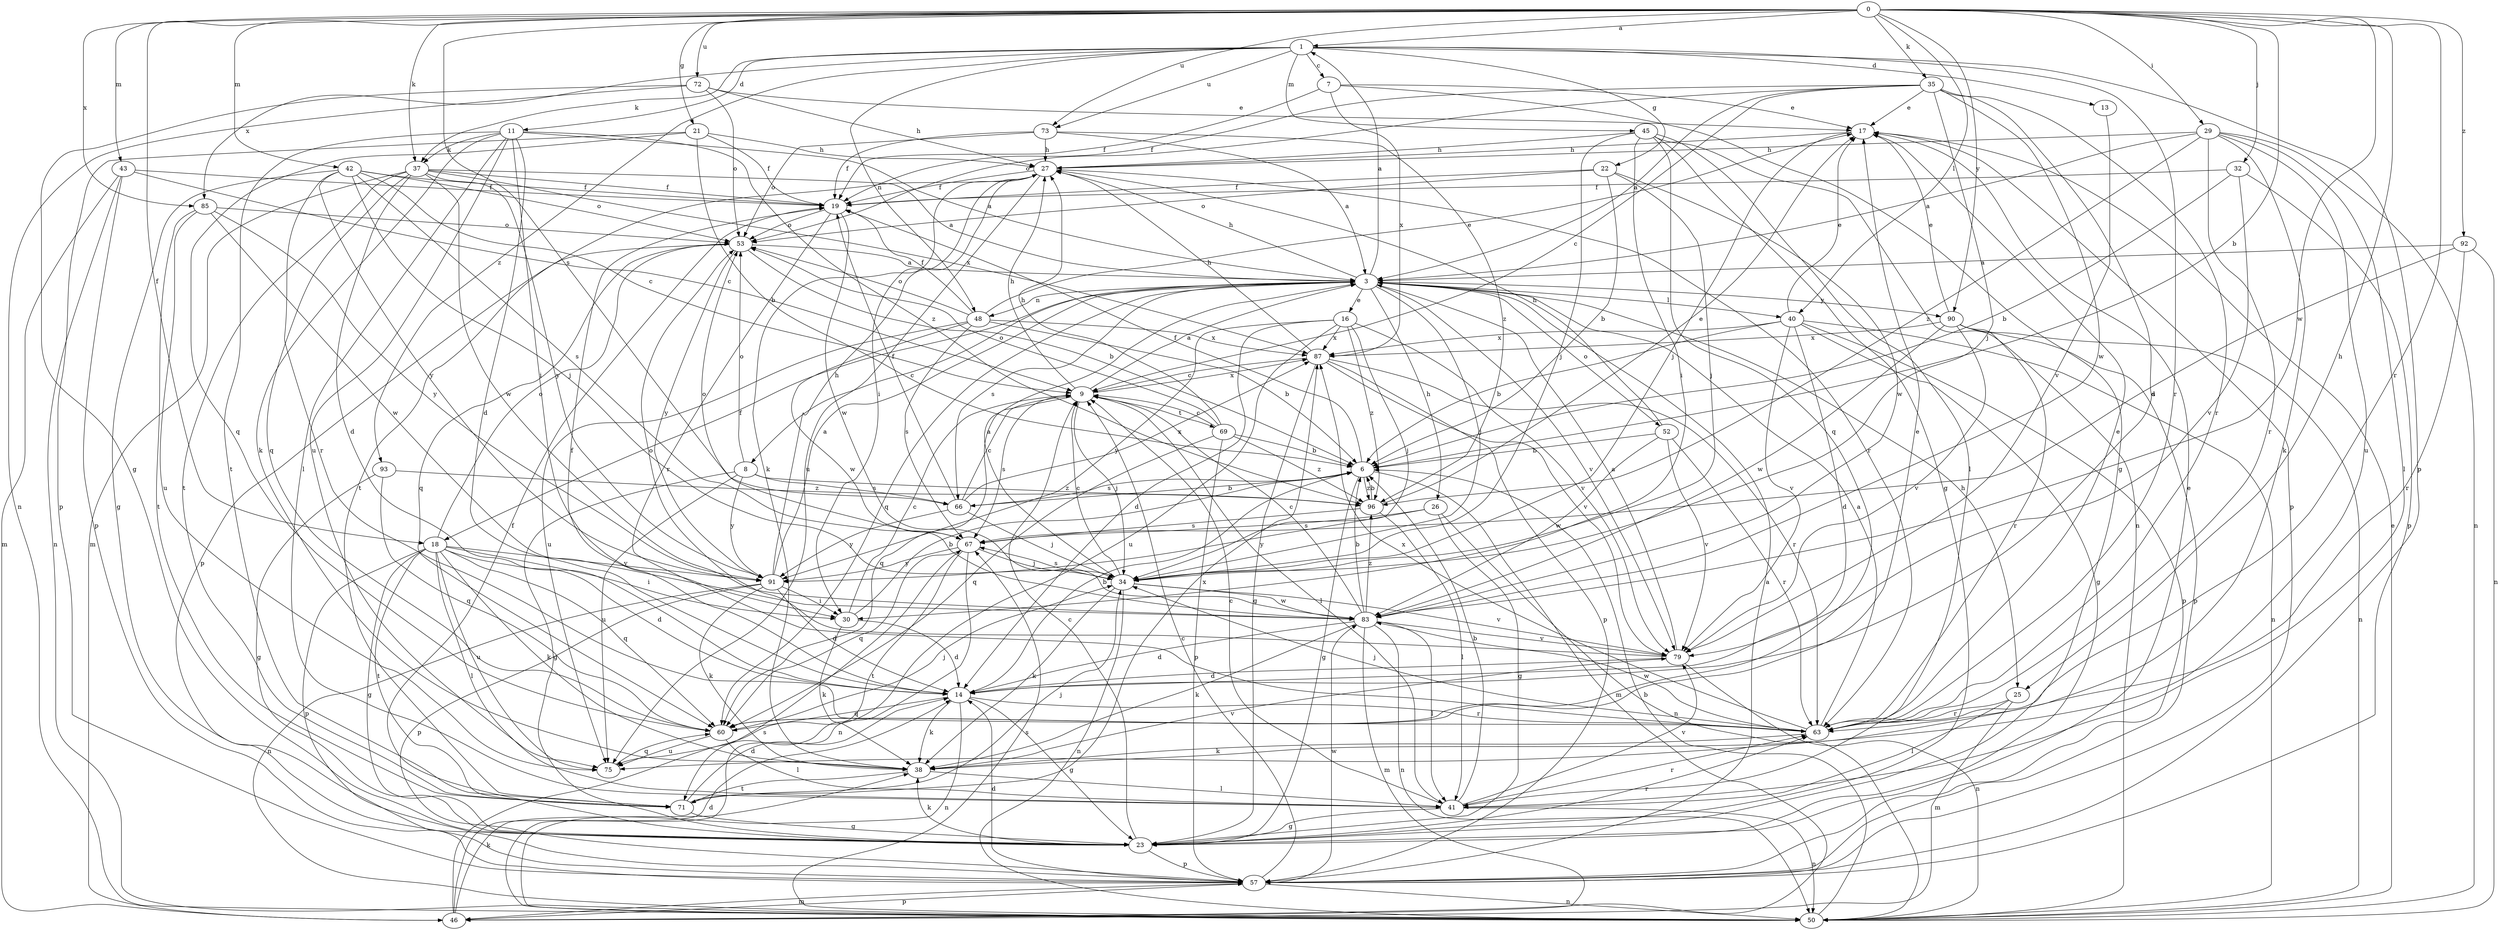 strict digraph  {
0;
1;
3;
6;
7;
8;
9;
11;
13;
14;
16;
17;
18;
19;
21;
22;
23;
25;
26;
27;
29;
30;
32;
34;
35;
37;
38;
40;
41;
42;
43;
45;
46;
48;
50;
52;
53;
57;
60;
63;
66;
67;
69;
71;
72;
73;
75;
79;
83;
85;
87;
90;
91;
92;
93;
96;
0 -> 1  [label=a];
0 -> 6  [label=b];
0 -> 18  [label=f];
0 -> 21  [label=g];
0 -> 25  [label=h];
0 -> 29  [label=i];
0 -> 32  [label=j];
0 -> 35  [label=k];
0 -> 37  [label=k];
0 -> 40  [label=l];
0 -> 42  [label=m];
0 -> 43  [label=m];
0 -> 63  [label=r];
0 -> 66  [label=s];
0 -> 72  [label=u];
0 -> 73  [label=u];
0 -> 83  [label=w];
0 -> 85  [label=x];
0 -> 90  [label=y];
0 -> 92  [label=z];
1 -> 7  [label=c];
1 -> 11  [label=d];
1 -> 13  [label=d];
1 -> 22  [label=g];
1 -> 37  [label=k];
1 -> 45  [label=m];
1 -> 48  [label=n];
1 -> 57  [label=p];
1 -> 63  [label=r];
1 -> 73  [label=u];
1 -> 85  [label=x];
1 -> 93  [label=z];
3 -> 1  [label=a];
3 -> 8  [label=c];
3 -> 16  [label=e];
3 -> 18  [label=f];
3 -> 25  [label=h];
3 -> 26  [label=h];
3 -> 27  [label=h];
3 -> 34  [label=j];
3 -> 40  [label=l];
3 -> 48  [label=n];
3 -> 52  [label=o];
3 -> 60  [label=q];
3 -> 66  [label=s];
3 -> 79  [label=v];
3 -> 90  [label=y];
6 -> 19  [label=f];
6 -> 23  [label=g];
6 -> 46  [label=m];
6 -> 66  [label=s];
6 -> 96  [label=z];
7 -> 17  [label=e];
7 -> 19  [label=f];
7 -> 23  [label=g];
7 -> 87  [label=x];
8 -> 23  [label=g];
8 -> 53  [label=o];
8 -> 66  [label=s];
8 -> 75  [label=u];
8 -> 91  [label=y];
8 -> 96  [label=z];
9 -> 3  [label=a];
9 -> 27  [label=h];
9 -> 34  [label=j];
9 -> 41  [label=l];
9 -> 60  [label=q];
9 -> 67  [label=s];
9 -> 69  [label=t];
9 -> 87  [label=x];
11 -> 3  [label=a];
11 -> 14  [label=d];
11 -> 30  [label=i];
11 -> 37  [label=k];
11 -> 38  [label=k];
11 -> 41  [label=l];
11 -> 71  [label=t];
11 -> 75  [label=u];
11 -> 96  [label=z];
13 -> 79  [label=v];
14 -> 6  [label=b];
14 -> 19  [label=f];
14 -> 23  [label=g];
14 -> 38  [label=k];
14 -> 50  [label=n];
14 -> 60  [label=q];
14 -> 63  [label=r];
16 -> 14  [label=d];
16 -> 34  [label=j];
16 -> 75  [label=u];
16 -> 79  [label=v];
16 -> 87  [label=x];
16 -> 91  [label=y];
16 -> 96  [label=z];
17 -> 27  [label=h];
17 -> 34  [label=j];
17 -> 57  [label=p];
18 -> 14  [label=d];
18 -> 23  [label=g];
18 -> 30  [label=i];
18 -> 38  [label=k];
18 -> 41  [label=l];
18 -> 53  [label=o];
18 -> 57  [label=p];
18 -> 60  [label=q];
18 -> 71  [label=t];
18 -> 75  [label=u];
18 -> 91  [label=y];
19 -> 53  [label=o];
19 -> 63  [label=r];
19 -> 83  [label=w];
21 -> 6  [label=b];
21 -> 19  [label=f];
21 -> 27  [label=h];
21 -> 57  [label=p];
21 -> 60  [label=q];
22 -> 6  [label=b];
22 -> 19  [label=f];
22 -> 34  [label=j];
22 -> 53  [label=o];
22 -> 83  [label=w];
23 -> 9  [label=c];
23 -> 17  [label=e];
23 -> 19  [label=f];
23 -> 38  [label=k];
23 -> 57  [label=p];
23 -> 63  [label=r];
25 -> 41  [label=l];
25 -> 46  [label=m];
25 -> 63  [label=r];
26 -> 23  [label=g];
26 -> 50  [label=n];
26 -> 67  [label=s];
26 -> 91  [label=y];
27 -> 19  [label=f];
27 -> 30  [label=i];
27 -> 38  [label=k];
27 -> 63  [label=r];
27 -> 71  [label=t];
27 -> 75  [label=u];
29 -> 3  [label=a];
29 -> 27  [label=h];
29 -> 38  [label=k];
29 -> 41  [label=l];
29 -> 50  [label=n];
29 -> 63  [label=r];
29 -> 75  [label=u];
29 -> 96  [label=z];
30 -> 6  [label=b];
30 -> 9  [label=c];
30 -> 14  [label=d];
30 -> 38  [label=k];
32 -> 6  [label=b];
32 -> 19  [label=f];
32 -> 57  [label=p];
32 -> 79  [label=v];
34 -> 3  [label=a];
34 -> 9  [label=c];
34 -> 38  [label=k];
34 -> 50  [label=n];
34 -> 67  [label=s];
34 -> 79  [label=v];
34 -> 83  [label=w];
35 -> 3  [label=a];
35 -> 9  [label=c];
35 -> 14  [label=d];
35 -> 17  [label=e];
35 -> 19  [label=f];
35 -> 34  [label=j];
35 -> 53  [label=o];
35 -> 63  [label=r];
35 -> 83  [label=w];
37 -> 3  [label=a];
37 -> 14  [label=d];
37 -> 19  [label=f];
37 -> 46  [label=m];
37 -> 60  [label=q];
37 -> 71  [label=t];
37 -> 83  [label=w];
37 -> 87  [label=x];
37 -> 91  [label=y];
38 -> 41  [label=l];
38 -> 71  [label=t];
38 -> 79  [label=v];
40 -> 6  [label=b];
40 -> 14  [label=d];
40 -> 17  [label=e];
40 -> 23  [label=g];
40 -> 50  [label=n];
40 -> 57  [label=p];
40 -> 79  [label=v];
40 -> 87  [label=x];
41 -> 6  [label=b];
41 -> 9  [label=c];
41 -> 23  [label=g];
41 -> 50  [label=n];
41 -> 63  [label=r];
41 -> 79  [label=v];
42 -> 9  [label=c];
42 -> 19  [label=f];
42 -> 23  [label=g];
42 -> 34  [label=j];
42 -> 53  [label=o];
42 -> 63  [label=r];
42 -> 67  [label=s];
42 -> 91  [label=y];
43 -> 9  [label=c];
43 -> 19  [label=f];
43 -> 46  [label=m];
43 -> 50  [label=n];
43 -> 57  [label=p];
45 -> 23  [label=g];
45 -> 27  [label=h];
45 -> 30  [label=i];
45 -> 34  [label=j];
45 -> 41  [label=l];
45 -> 50  [label=n];
45 -> 60  [label=q];
46 -> 14  [label=d];
46 -> 38  [label=k];
46 -> 57  [label=p];
46 -> 67  [label=s];
48 -> 6  [label=b];
48 -> 17  [label=e];
48 -> 19  [label=f];
48 -> 53  [label=o];
48 -> 67  [label=s];
48 -> 75  [label=u];
48 -> 83  [label=w];
48 -> 87  [label=x];
50 -> 6  [label=b];
50 -> 17  [label=e];
50 -> 67  [label=s];
52 -> 6  [label=b];
52 -> 27  [label=h];
52 -> 63  [label=r];
52 -> 79  [label=v];
52 -> 83  [label=w];
53 -> 3  [label=a];
53 -> 6  [label=b];
53 -> 57  [label=p];
53 -> 60  [label=q];
53 -> 91  [label=y];
57 -> 3  [label=a];
57 -> 9  [label=c];
57 -> 14  [label=d];
57 -> 46  [label=m];
57 -> 50  [label=n];
57 -> 83  [label=w];
60 -> 17  [label=e];
60 -> 34  [label=j];
60 -> 41  [label=l];
60 -> 75  [label=u];
63 -> 3  [label=a];
63 -> 17  [label=e];
63 -> 34  [label=j];
63 -> 38  [label=k];
63 -> 83  [label=w];
63 -> 87  [label=x];
66 -> 6  [label=b];
66 -> 9  [label=c];
66 -> 19  [label=f];
66 -> 34  [label=j];
66 -> 87  [label=x];
66 -> 91  [label=y];
67 -> 34  [label=j];
67 -> 50  [label=n];
67 -> 53  [label=o];
67 -> 60  [label=q];
67 -> 71  [label=t];
67 -> 91  [label=y];
69 -> 6  [label=b];
69 -> 9  [label=c];
69 -> 27  [label=h];
69 -> 53  [label=o];
69 -> 57  [label=p];
69 -> 60  [label=q];
69 -> 96  [label=z];
71 -> 14  [label=d];
71 -> 23  [label=g];
71 -> 34  [label=j];
71 -> 87  [label=x];
72 -> 17  [label=e];
72 -> 23  [label=g];
72 -> 27  [label=h];
72 -> 50  [label=n];
72 -> 53  [label=o];
73 -> 3  [label=a];
73 -> 19  [label=f];
73 -> 27  [label=h];
73 -> 53  [label=o];
73 -> 96  [label=z];
75 -> 60  [label=q];
79 -> 3  [label=a];
79 -> 14  [label=d];
79 -> 50  [label=n];
79 -> 53  [label=o];
83 -> 6  [label=b];
83 -> 9  [label=c];
83 -> 14  [label=d];
83 -> 38  [label=k];
83 -> 41  [label=l];
83 -> 46  [label=m];
83 -> 50  [label=n];
83 -> 79  [label=v];
83 -> 96  [label=z];
85 -> 53  [label=o];
85 -> 71  [label=t];
85 -> 75  [label=u];
85 -> 83  [label=w];
85 -> 91  [label=y];
87 -> 9  [label=c];
87 -> 23  [label=g];
87 -> 27  [label=h];
87 -> 57  [label=p];
87 -> 63  [label=r];
87 -> 79  [label=v];
90 -> 17  [label=e];
90 -> 50  [label=n];
90 -> 57  [label=p];
90 -> 63  [label=r];
90 -> 79  [label=v];
90 -> 83  [label=w];
90 -> 87  [label=x];
91 -> 3  [label=a];
91 -> 14  [label=d];
91 -> 27  [label=h];
91 -> 30  [label=i];
91 -> 38  [label=k];
91 -> 50  [label=n];
91 -> 57  [label=p];
92 -> 3  [label=a];
92 -> 50  [label=n];
92 -> 63  [label=r];
92 -> 67  [label=s];
93 -> 23  [label=g];
93 -> 60  [label=q];
93 -> 96  [label=z];
96 -> 6  [label=b];
96 -> 17  [label=e];
96 -> 41  [label=l];
96 -> 67  [label=s];
}
